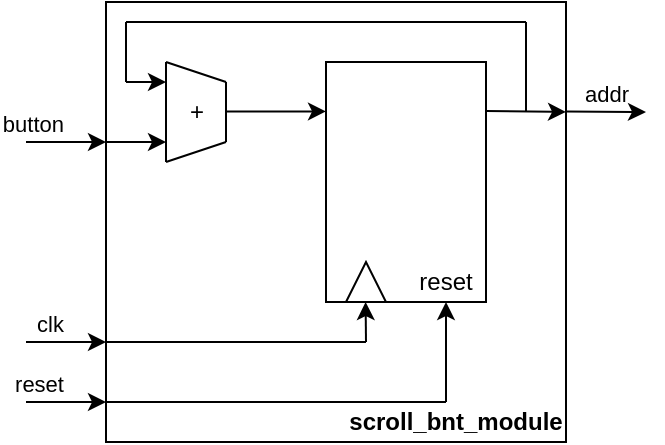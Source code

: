 <mxfile version="22.1.0" type="device">
  <diagram name="Page-1" id="-s8qX27pBQ8gO3tXu6Rf">
    <mxGraphModel dx="682" dy="430" grid="1" gridSize="10" guides="1" tooltips="1" connect="1" arrows="1" fold="1" page="1" pageScale="1" pageWidth="827" pageHeight="1169" math="0" shadow="0">
      <root>
        <mxCell id="0" />
        <mxCell id="1" parent="0" />
        <mxCell id="SGFl88VT_Qz9AkFbgIdC-1" value="" style="rounded=0;whiteSpace=wrap;html=1;fontColor=default;fillColor=none;fontStyle=0" vertex="1" parent="1">
          <mxGeometry x="60" y="10" width="230" height="220" as="geometry" />
        </mxCell>
        <mxCell id="SGFl88VT_Qz9AkFbgIdC-2" value="clk" style="endArrow=classic;html=1;rounded=0;labelPosition=left;verticalLabelPosition=top;align=right;verticalAlign=bottom;labelBackgroundColor=none;fontStyle=0" edge="1" parent="1">
          <mxGeometry width="50" height="50" relative="1" as="geometry">
            <mxPoint x="20" y="180" as="sourcePoint" />
            <mxPoint x="60" y="180" as="targetPoint" />
          </mxGeometry>
        </mxCell>
        <mxCell id="SGFl88VT_Qz9AkFbgIdC-3" value="button" style="endArrow=classic;html=1;rounded=0;labelPosition=left;verticalLabelPosition=top;align=right;verticalAlign=bottom;labelBackgroundColor=none;fontStyle=0" edge="1" parent="1">
          <mxGeometry width="50" height="50" relative="1" as="geometry">
            <mxPoint x="20" y="80" as="sourcePoint" />
            <mxPoint x="60" y="80" as="targetPoint" />
          </mxGeometry>
        </mxCell>
        <mxCell id="SGFl88VT_Qz9AkFbgIdC-4" value="" style="endArrow=classic;html=1;rounded=0;labelPosition=center;verticalLabelPosition=top;align=center;verticalAlign=bottom;labelBackgroundColor=none;fontStyle=0" edge="1" parent="1">
          <mxGeometry width="50" height="50" relative="1" as="geometry">
            <mxPoint x="250" y="64.5" as="sourcePoint" />
            <mxPoint x="290" y="65" as="targetPoint" />
          </mxGeometry>
        </mxCell>
        <mxCell id="SGFl88VT_Qz9AkFbgIdC-5" value="reset" style="endArrow=classic;html=1;rounded=0;labelPosition=left;verticalLabelPosition=top;align=right;verticalAlign=bottom;labelBackgroundColor=none;fontStyle=0" edge="1" parent="1">
          <mxGeometry width="50" height="50" relative="1" as="geometry">
            <mxPoint x="20" y="210" as="sourcePoint" />
            <mxPoint x="60" y="210" as="targetPoint" />
          </mxGeometry>
        </mxCell>
        <mxCell id="SGFl88VT_Qz9AkFbgIdC-6" value="&lt;b&gt;&lt;span&gt;scroll_bnt_module&lt;/span&gt;&lt;br&gt;&lt;/b&gt;" style="text;html=1;strokeColor=none;fillColor=none;align=center;verticalAlign=middle;whiteSpace=wrap;rounded=0;" vertex="1" parent="1">
          <mxGeometry x="180" y="210" width="110" height="20" as="geometry" />
        </mxCell>
        <mxCell id="SGFl88VT_Qz9AkFbgIdC-7" value="" style="rounded=0;whiteSpace=wrap;html=1;fillColor=none;fontStyle=0" vertex="1" parent="1">
          <mxGeometry x="170" y="40" width="80" height="120" as="geometry" />
        </mxCell>
        <mxCell id="SGFl88VT_Qz9AkFbgIdC-8" value="" style="triangle;whiteSpace=wrap;html=1;rotation=-90;fontStyle=0" vertex="1" parent="1">
          <mxGeometry x="180" y="140" width="20" height="20" as="geometry" />
        </mxCell>
        <mxCell id="SGFl88VT_Qz9AkFbgIdC-9" value="reset" style="text;html=1;strokeColor=none;fillColor=none;align=center;verticalAlign=middle;whiteSpace=wrap;rounded=0;fontStyle=0" vertex="1" parent="1">
          <mxGeometry x="200" y="135" width="60" height="30" as="geometry" />
        </mxCell>
        <mxCell id="SGFl88VT_Qz9AkFbgIdC-10" value="" style="endArrow=classic;html=1;rounded=0;fontStyle=0" edge="1" parent="1">
          <mxGeometry width="50" height="50" relative="1" as="geometry">
            <mxPoint x="190" y="180" as="sourcePoint" />
            <mxPoint x="189.8" y="160" as="targetPoint" />
          </mxGeometry>
        </mxCell>
        <mxCell id="SGFl88VT_Qz9AkFbgIdC-12" value="" style="endArrow=classic;html=1;rounded=0;fontStyle=0" edge="1" parent="1">
          <mxGeometry width="50" height="50" relative="1" as="geometry">
            <mxPoint x="230" y="210" as="sourcePoint" />
            <mxPoint x="230" y="160" as="targetPoint" />
          </mxGeometry>
        </mxCell>
        <mxCell id="SGFl88VT_Qz9AkFbgIdC-16" value="" style="endArrow=none;html=1;rounded=0;fontStyle=0" edge="1" parent="1">
          <mxGeometry width="50" height="50" relative="1" as="geometry">
            <mxPoint x="90" y="90" as="sourcePoint" />
            <mxPoint x="90" y="40" as="targetPoint" />
          </mxGeometry>
        </mxCell>
        <mxCell id="SGFl88VT_Qz9AkFbgIdC-17" value="" style="endArrow=none;html=1;rounded=0;fontStyle=0" edge="1" parent="1">
          <mxGeometry width="50" height="50" relative="1" as="geometry">
            <mxPoint x="120" y="80" as="sourcePoint" />
            <mxPoint x="120" y="50" as="targetPoint" />
          </mxGeometry>
        </mxCell>
        <mxCell id="SGFl88VT_Qz9AkFbgIdC-18" value="" style="endArrow=none;html=1;rounded=0;fontStyle=0" edge="1" parent="1">
          <mxGeometry width="50" height="50" relative="1" as="geometry">
            <mxPoint x="90" y="90" as="sourcePoint" />
            <mxPoint x="120" y="80" as="targetPoint" />
          </mxGeometry>
        </mxCell>
        <mxCell id="SGFl88VT_Qz9AkFbgIdC-19" value="" style="endArrow=none;html=1;rounded=0;fontStyle=0" edge="1" parent="1">
          <mxGeometry width="50" height="50" relative="1" as="geometry">
            <mxPoint x="90" y="40" as="sourcePoint" />
            <mxPoint x="120" y="50" as="targetPoint" />
          </mxGeometry>
        </mxCell>
        <mxCell id="SGFl88VT_Qz9AkFbgIdC-20" value="&lt;div&gt;+&lt;/div&gt;" style="text;html=1;align=center;verticalAlign=middle;resizable=0;points=[];autosize=1;strokeColor=none;fillColor=none;fontStyle=0" vertex="1" parent="1">
          <mxGeometry x="90" y="50" width="30" height="30" as="geometry" />
        </mxCell>
        <mxCell id="SGFl88VT_Qz9AkFbgIdC-21" value="" style="endArrow=classic;html=1;rounded=0;" edge="1" parent="1">
          <mxGeometry width="50" height="50" relative="1" as="geometry">
            <mxPoint x="120" y="64.71" as="sourcePoint" />
            <mxPoint x="170" y="64.71" as="targetPoint" />
          </mxGeometry>
        </mxCell>
        <mxCell id="SGFl88VT_Qz9AkFbgIdC-22" value="" style="endArrow=classic;html=1;rounded=0;" edge="1" parent="1">
          <mxGeometry width="50" height="50" relative="1" as="geometry">
            <mxPoint x="60" y="80" as="sourcePoint" />
            <mxPoint x="90" y="80" as="targetPoint" />
          </mxGeometry>
        </mxCell>
        <mxCell id="SGFl88VT_Qz9AkFbgIdC-23" value="" style="endArrow=none;html=1;rounded=0;" edge="1" parent="1">
          <mxGeometry width="50" height="50" relative="1" as="geometry">
            <mxPoint x="60" y="180" as="sourcePoint" />
            <mxPoint x="190" y="180" as="targetPoint" />
          </mxGeometry>
        </mxCell>
        <mxCell id="SGFl88VT_Qz9AkFbgIdC-24" value="" style="endArrow=none;html=1;rounded=0;" edge="1" parent="1">
          <mxGeometry width="50" height="50" relative="1" as="geometry">
            <mxPoint x="60" y="210" as="sourcePoint" />
            <mxPoint x="230" y="210" as="targetPoint" />
          </mxGeometry>
        </mxCell>
        <mxCell id="SGFl88VT_Qz9AkFbgIdC-25" value="addr" style="endArrow=classic;html=1;rounded=0;labelPosition=center;verticalLabelPosition=top;align=center;verticalAlign=bottom;labelBackgroundColor=none;fontStyle=0" edge="1" parent="1">
          <mxGeometry width="50" height="50" relative="1" as="geometry">
            <mxPoint x="290" y="64.71" as="sourcePoint" />
            <mxPoint x="330" y="65.0" as="targetPoint" />
          </mxGeometry>
        </mxCell>
        <mxCell id="SGFl88VT_Qz9AkFbgIdC-27" value="" style="endArrow=none;html=1;rounded=0;" edge="1" parent="1">
          <mxGeometry width="50" height="50" relative="1" as="geometry">
            <mxPoint x="270" y="64.71" as="sourcePoint" />
            <mxPoint x="270" y="20" as="targetPoint" />
          </mxGeometry>
        </mxCell>
        <mxCell id="SGFl88VT_Qz9AkFbgIdC-28" value="" style="endArrow=none;html=1;rounded=0;" edge="1" parent="1">
          <mxGeometry width="50" height="50" relative="1" as="geometry">
            <mxPoint x="70" y="20" as="sourcePoint" />
            <mxPoint x="270" y="20" as="targetPoint" />
          </mxGeometry>
        </mxCell>
        <mxCell id="SGFl88VT_Qz9AkFbgIdC-29" value="" style="endArrow=classic;html=1;rounded=0;" edge="1" parent="1">
          <mxGeometry width="50" height="50" relative="1" as="geometry">
            <mxPoint x="70" y="50" as="sourcePoint" />
            <mxPoint x="90" y="50" as="targetPoint" />
          </mxGeometry>
        </mxCell>
        <mxCell id="SGFl88VT_Qz9AkFbgIdC-30" value="" style="endArrow=none;html=1;rounded=0;" edge="1" parent="1">
          <mxGeometry width="50" height="50" relative="1" as="geometry">
            <mxPoint x="70" y="50" as="sourcePoint" />
            <mxPoint x="70" y="20" as="targetPoint" />
          </mxGeometry>
        </mxCell>
      </root>
    </mxGraphModel>
  </diagram>
</mxfile>
